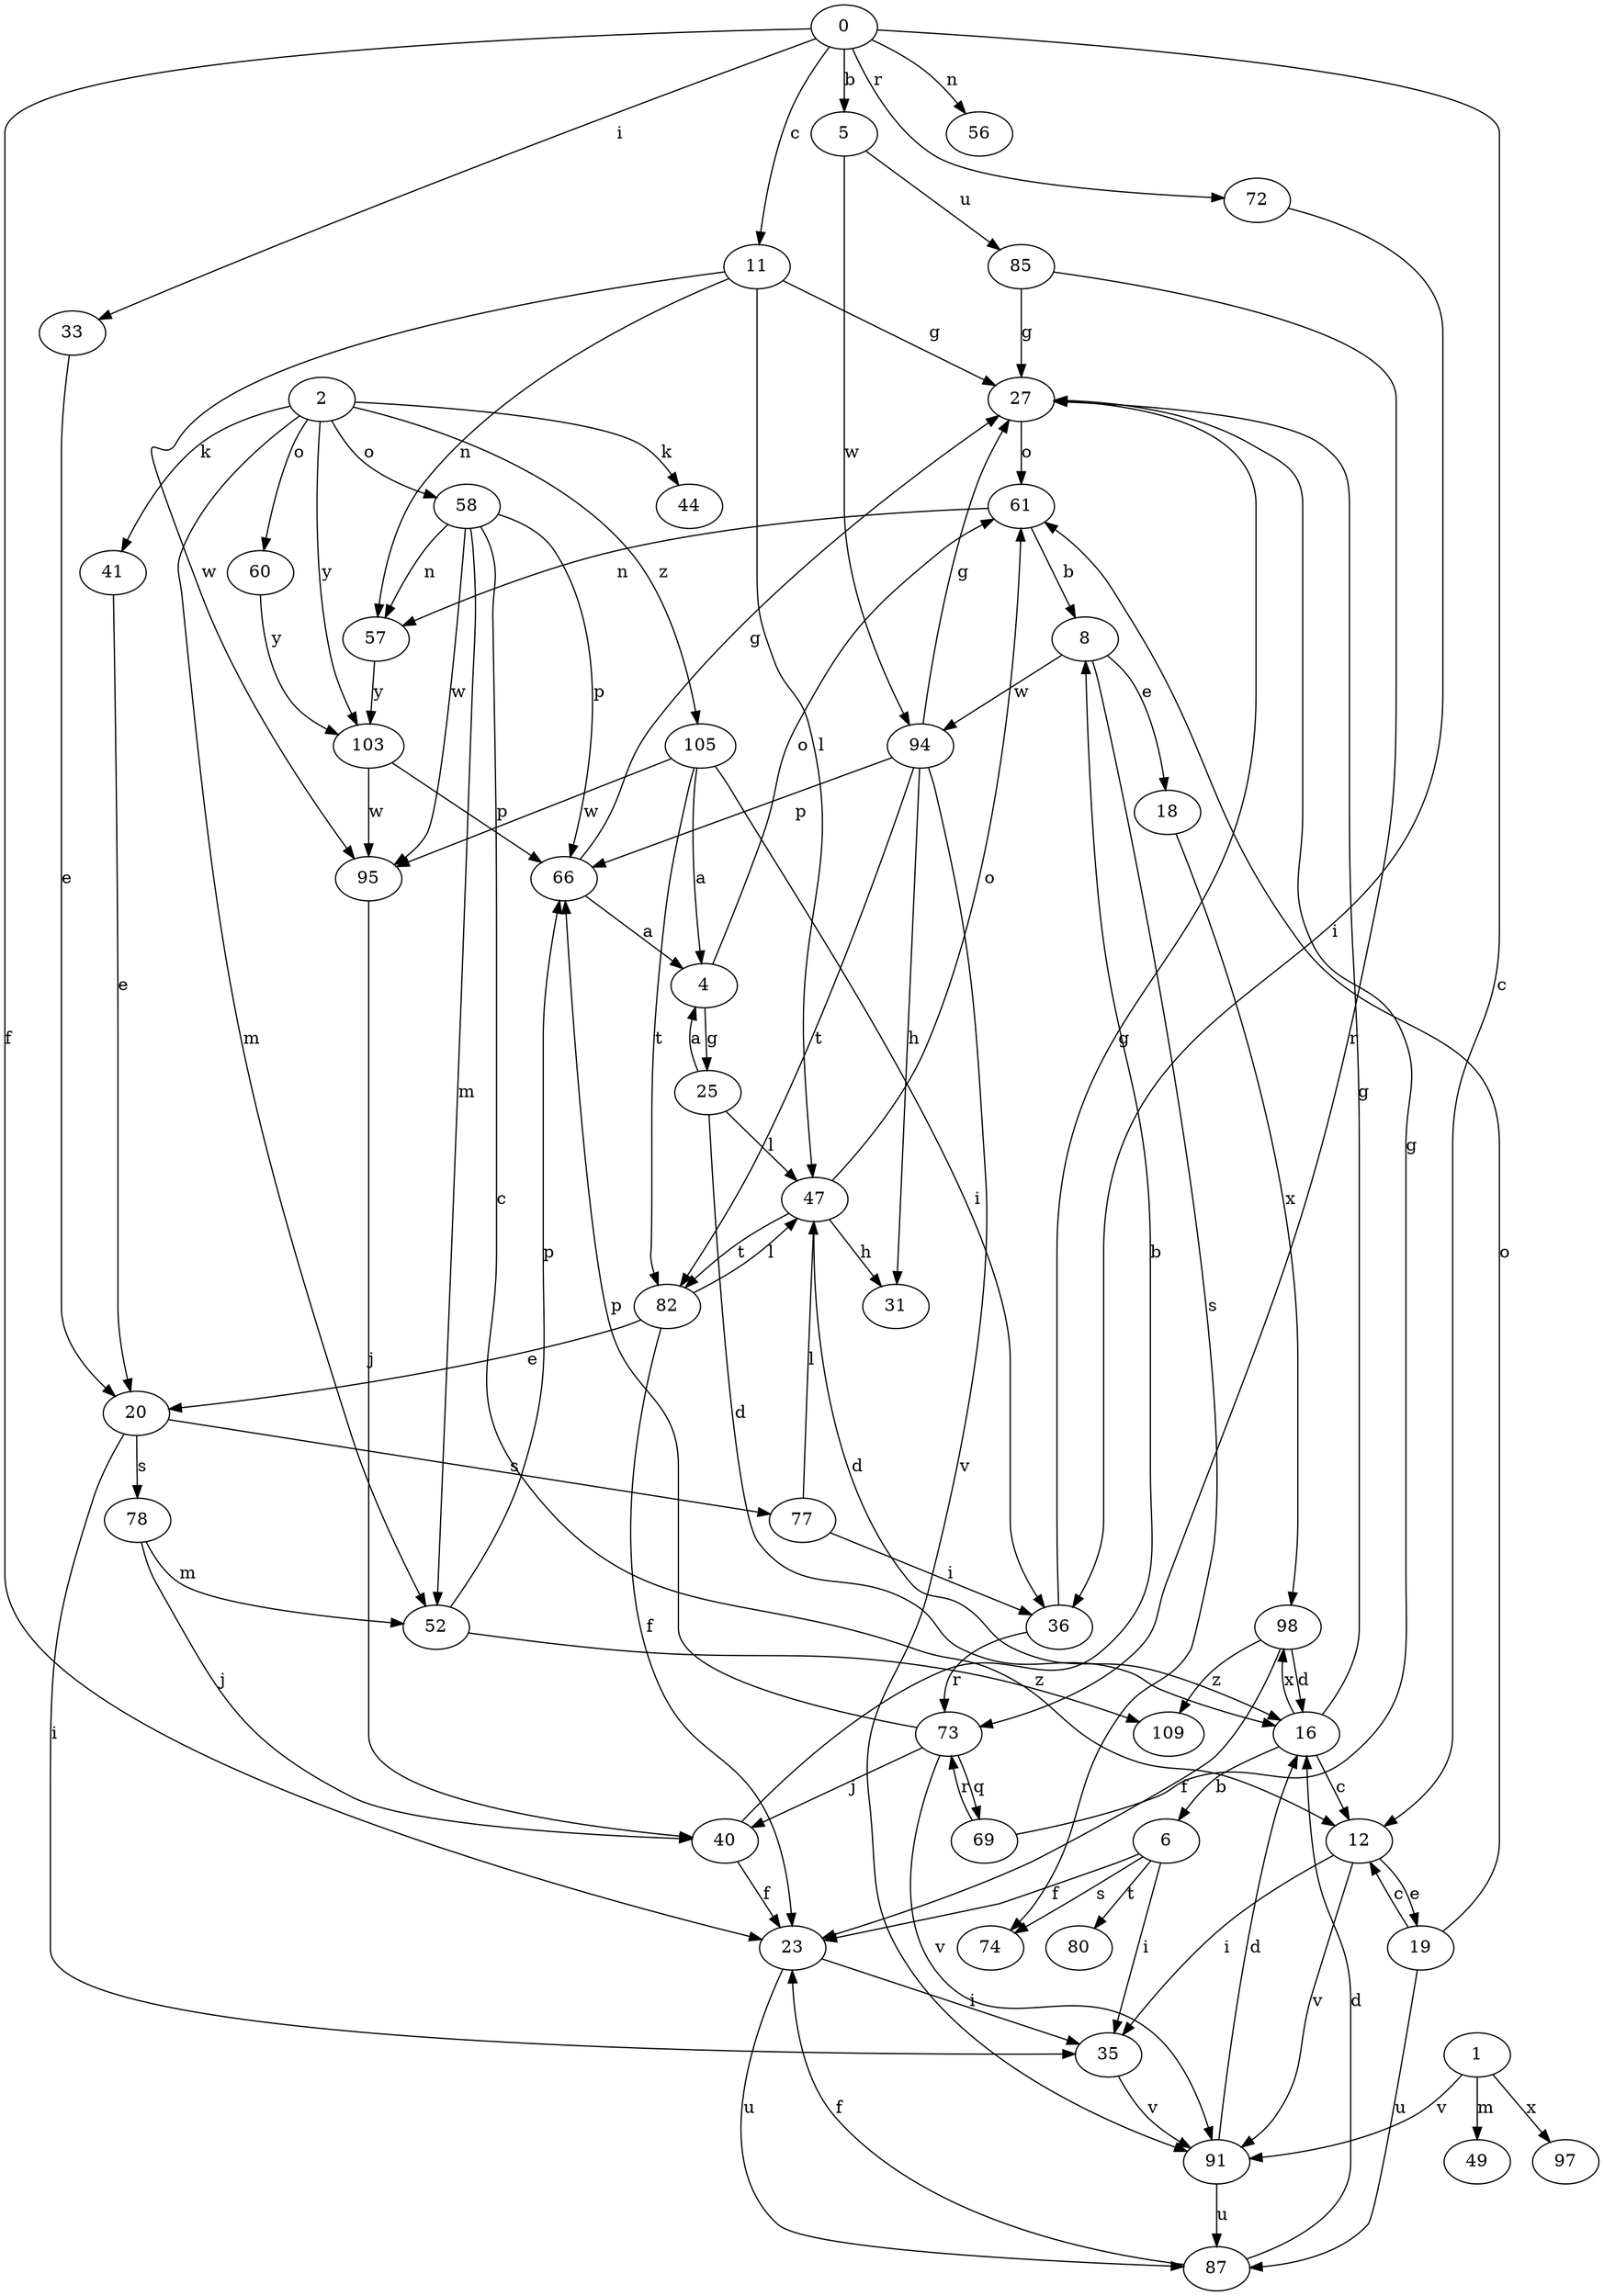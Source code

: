 strict digraph  {
0;
1;
2;
4;
5;
6;
8;
11;
12;
16;
18;
19;
20;
23;
25;
27;
31;
33;
35;
36;
40;
41;
44;
47;
49;
52;
56;
57;
58;
60;
61;
66;
69;
72;
73;
74;
77;
78;
80;
82;
85;
87;
91;
94;
95;
97;
98;
103;
105;
109;
0 -> 5  [label=b];
0 -> 11  [label=c];
0 -> 12  [label=c];
0 -> 23  [label=f];
0 -> 33  [label=i];
0 -> 56  [label=n];
0 -> 72  [label=r];
1 -> 49  [label=m];
1 -> 91  [label=v];
1 -> 97  [label=x];
2 -> 41  [label=k];
2 -> 44  [label=k];
2 -> 52  [label=m];
2 -> 58  [label=o];
2 -> 60  [label=o];
2 -> 103  [label=y];
2 -> 105  [label=z];
4 -> 25  [label=g];
4 -> 61  [label=o];
5 -> 85  [label=u];
5 -> 94  [label=w];
6 -> 23  [label=f];
6 -> 35  [label=i];
6 -> 74  [label=s];
6 -> 80  [label=t];
8 -> 18  [label=e];
8 -> 74  [label=s];
8 -> 94  [label=w];
11 -> 27  [label=g];
11 -> 47  [label=l];
11 -> 57  [label=n];
11 -> 95  [label=w];
12 -> 19  [label=e];
12 -> 35  [label=i];
12 -> 91  [label=v];
16 -> 6  [label=b];
16 -> 12  [label=c];
16 -> 27  [label=g];
16 -> 98  [label=x];
18 -> 98  [label=x];
19 -> 12  [label=c];
19 -> 61  [label=o];
19 -> 87  [label=u];
20 -> 35  [label=i];
20 -> 77  [label=s];
20 -> 78  [label=s];
23 -> 35  [label=i];
23 -> 87  [label=u];
25 -> 4  [label=a];
25 -> 16  [label=d];
25 -> 47  [label=l];
27 -> 61  [label=o];
33 -> 20  [label=e];
35 -> 91  [label=v];
36 -> 27  [label=g];
36 -> 73  [label=r];
40 -> 8  [label=b];
40 -> 23  [label=f];
41 -> 20  [label=e];
47 -> 16  [label=d];
47 -> 31  [label=h];
47 -> 61  [label=o];
47 -> 82  [label=t];
52 -> 66  [label=p];
52 -> 109  [label=z];
57 -> 103  [label=y];
58 -> 12  [label=c];
58 -> 52  [label=m];
58 -> 57  [label=n];
58 -> 66  [label=p];
58 -> 95  [label=w];
60 -> 103  [label=y];
61 -> 8  [label=b];
61 -> 57  [label=n];
66 -> 4  [label=a];
66 -> 27  [label=g];
69 -> 27  [label=g];
69 -> 73  [label=r];
72 -> 36  [label=i];
73 -> 40  [label=j];
73 -> 66  [label=p];
73 -> 69  [label=q];
73 -> 91  [label=v];
77 -> 36  [label=i];
77 -> 47  [label=l];
78 -> 40  [label=j];
78 -> 52  [label=m];
82 -> 20  [label=e];
82 -> 23  [label=f];
82 -> 47  [label=l];
85 -> 27  [label=g];
85 -> 73  [label=r];
87 -> 16  [label=d];
87 -> 23  [label=f];
91 -> 16  [label=d];
91 -> 87  [label=u];
94 -> 27  [label=g];
94 -> 31  [label=h];
94 -> 66  [label=p];
94 -> 82  [label=t];
94 -> 91  [label=v];
95 -> 40  [label=j];
98 -> 16  [label=d];
98 -> 23  [label=f];
98 -> 109  [label=z];
103 -> 66  [label=p];
103 -> 95  [label=w];
105 -> 4  [label=a];
105 -> 36  [label=i];
105 -> 82  [label=t];
105 -> 95  [label=w];
}
